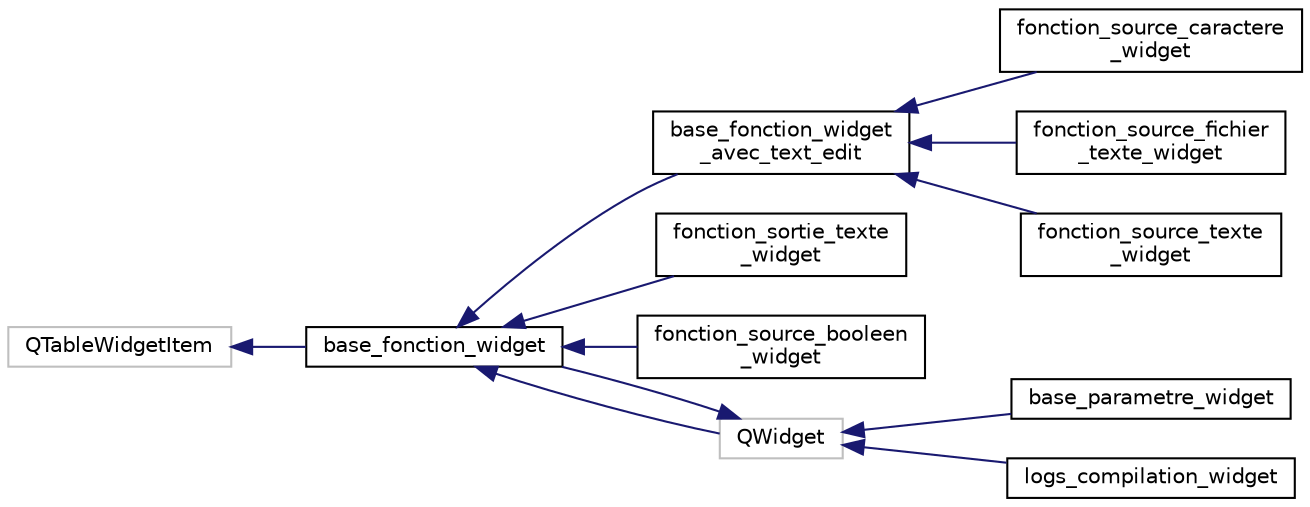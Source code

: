 digraph "Graphe hiérarchique des classes"
{
  edge [fontname="Helvetica",fontsize="10",labelfontname="Helvetica",labelfontsize="10"];
  node [fontname="Helvetica",fontsize="10",shape=record];
  rankdir="LR";
  Node26 [label="QTableWidgetItem",height=0.2,width=0.4,color="grey75", fillcolor="white", style="filled"];
  Node26 -> Node0 [dir="back",color="midnightblue",fontsize="10",style="solid",fontname="Helvetica"];
  Node0 [label="base_fonction_widget",height=0.2,width=0.4,color="black", fillcolor="white", style="filled",URL="$classbase__fonction__widget.html"];
  Node0 -> Node1 [dir="back",color="midnightblue",fontsize="10",style="solid",fontname="Helvetica"];
  Node1 [label="base_fonction_widget\l_avec_text_edit",height=0.2,width=0.4,color="black", fillcolor="white", style="filled",URL="$classbase__fonction__widget__avec__text__edit.html"];
  Node1 -> Node2 [dir="back",color="midnightblue",fontsize="10",style="solid",fontname="Helvetica"];
  Node2 [label="fonction_source_caractere\l_widget",height=0.2,width=0.4,color="black", fillcolor="white", style="filled",URL="$classfonction__source__caractere__widget.html"];
  Node1 -> Node3 [dir="back",color="midnightblue",fontsize="10",style="solid",fontname="Helvetica"];
  Node3 [label="fonction_source_fichier\l_texte_widget",height=0.2,width=0.4,color="black", fillcolor="white", style="filled",URL="$classfonction__source__fichier__texte__widget.html"];
  Node1 -> Node4 [dir="back",color="midnightblue",fontsize="10",style="solid",fontname="Helvetica"];
  Node4 [label="fonction_source_texte\l_widget",height=0.2,width=0.4,color="black", fillcolor="white", style="filled",URL="$classfonction__source__texte__widget.html"];
  Node0 -> Node5 [dir="back",color="midnightblue",fontsize="10",style="solid",fontname="Helvetica"];
  Node5 [label="fonction_sortie_texte\l_widget",height=0.2,width=0.4,color="black", fillcolor="white", style="filled",URL="$classfonction__sortie__texte__widget.html"];
  Node0 -> Node6 [dir="back",color="midnightblue",fontsize="10",style="solid",fontname="Helvetica"];
  Node6 [label="fonction_source_booleen\l_widget",height=0.2,width=0.4,color="black", fillcolor="white", style="filled",URL="$classfonction__source__booleen__widget.html"];
  Node0 -> Node7 [dir="back",color="midnightblue",fontsize="10",style="solid",fontname="Helvetica"];
  Node7 [label="fonction_source_choix\l_widget",height=0.2,width=0.4,color="black", fillcolor="white", style="filled",URL="$classfonction__source__choix__widget.html"];
  Node7 [label="QWidget",height=0.2,width=0.4,color="grey75", fillcolor="white", style="filled"];
  Node7 -> Node0 [dir="back",color="midnightblue",fontsize="10",style="solid",fontname="Helvetica"];
  Node7 -> Node16 [dir="back",color="midnightblue",fontsize="10",style="solid",fontname="Helvetica"];
  Node16 [label="base_parametre_widget",height=0.2,width=0.4,color="black", fillcolor="white", style="filled",URL="$classbase__parametre__widget.html"];
  Node7 -> Node17 [dir="back",color="midnightblue",fontsize="10",style="solid",fontname="Helvetica"];
  Node17 [label="logs_compilation_widget",height=0.2,width=0.4,color="black", fillcolor="white", style="filled",URL="$classlogs__compilation__widget.html",tooltip="Classe décrivant le widget affichant l&#39;ensemble des logs. "];
}
